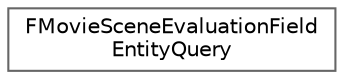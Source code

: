 digraph "Graphical Class Hierarchy"
{
 // INTERACTIVE_SVG=YES
 // LATEX_PDF_SIZE
  bgcolor="transparent";
  edge [fontname=Helvetica,fontsize=10,labelfontname=Helvetica,labelfontsize=10];
  node [fontname=Helvetica,fontsize=10,shape=box,height=0.2,width=0.4];
  rankdir="LR";
  Node0 [id="Node000000",label="FMovieSceneEvaluationField\lEntityQuery",height=0.2,width=0.4,color="grey40", fillcolor="white", style="filled",URL="$d4/d60/structFMovieSceneEvaluationFieldEntityQuery.html",tooltip=" "];
}
